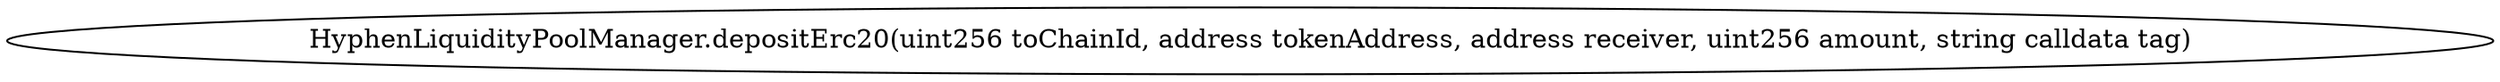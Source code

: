 digraph "" {
	graph [bb="0,0,1111.4,36"];
	node [label="\N"];
	"HyphenLiquidityPoolManager.depositErc20(uint256 toChainId, address tokenAddress, address receiver, uint256 amount, string calldata \
tag)"	 [height=0.5,
		pos="555.71,18",
		width=15.436];
}
